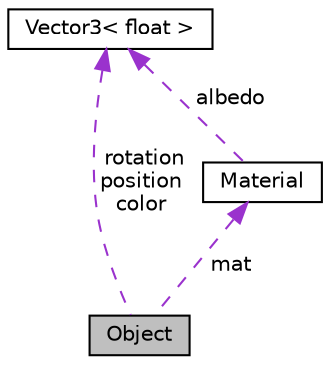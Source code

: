 digraph "Object"
{
 // LATEX_PDF_SIZE
  edge [fontname="Helvetica",fontsize="10",labelfontname="Helvetica",labelfontsize="10"];
  node [fontname="Helvetica",fontsize="10",shape=record];
  Node1 [label="Object",height=0.2,width=0.4,color="black", fillcolor="grey75", style="filled", fontcolor="black",tooltip="Super-classe Abstraite d'objets primitif."];
  Node2 -> Node1 [dir="back",color="darkorchid3",fontsize="10",style="dashed",label=" mat" ,fontname="Helvetica"];
  Node2 [label="Material",height=0.2,width=0.4,color="black", fillcolor="white", style="filled",URL="$classMaterial.html",tooltip="Classe des types de materiaux."];
  Node3 -> Node2 [dir="back",color="darkorchid3",fontsize="10",style="dashed",label=" albedo" ,fontname="Helvetica"];
  Node3 [label="Vector3\< float \>",height=0.2,width=0.4,color="black", fillcolor="white", style="filled",URL="$classVector3.html",tooltip=" "];
  Node3 -> Node1 [dir="back",color="darkorchid3",fontsize="10",style="dashed",label=" rotation\nposition\ncolor" ,fontname="Helvetica"];
}
